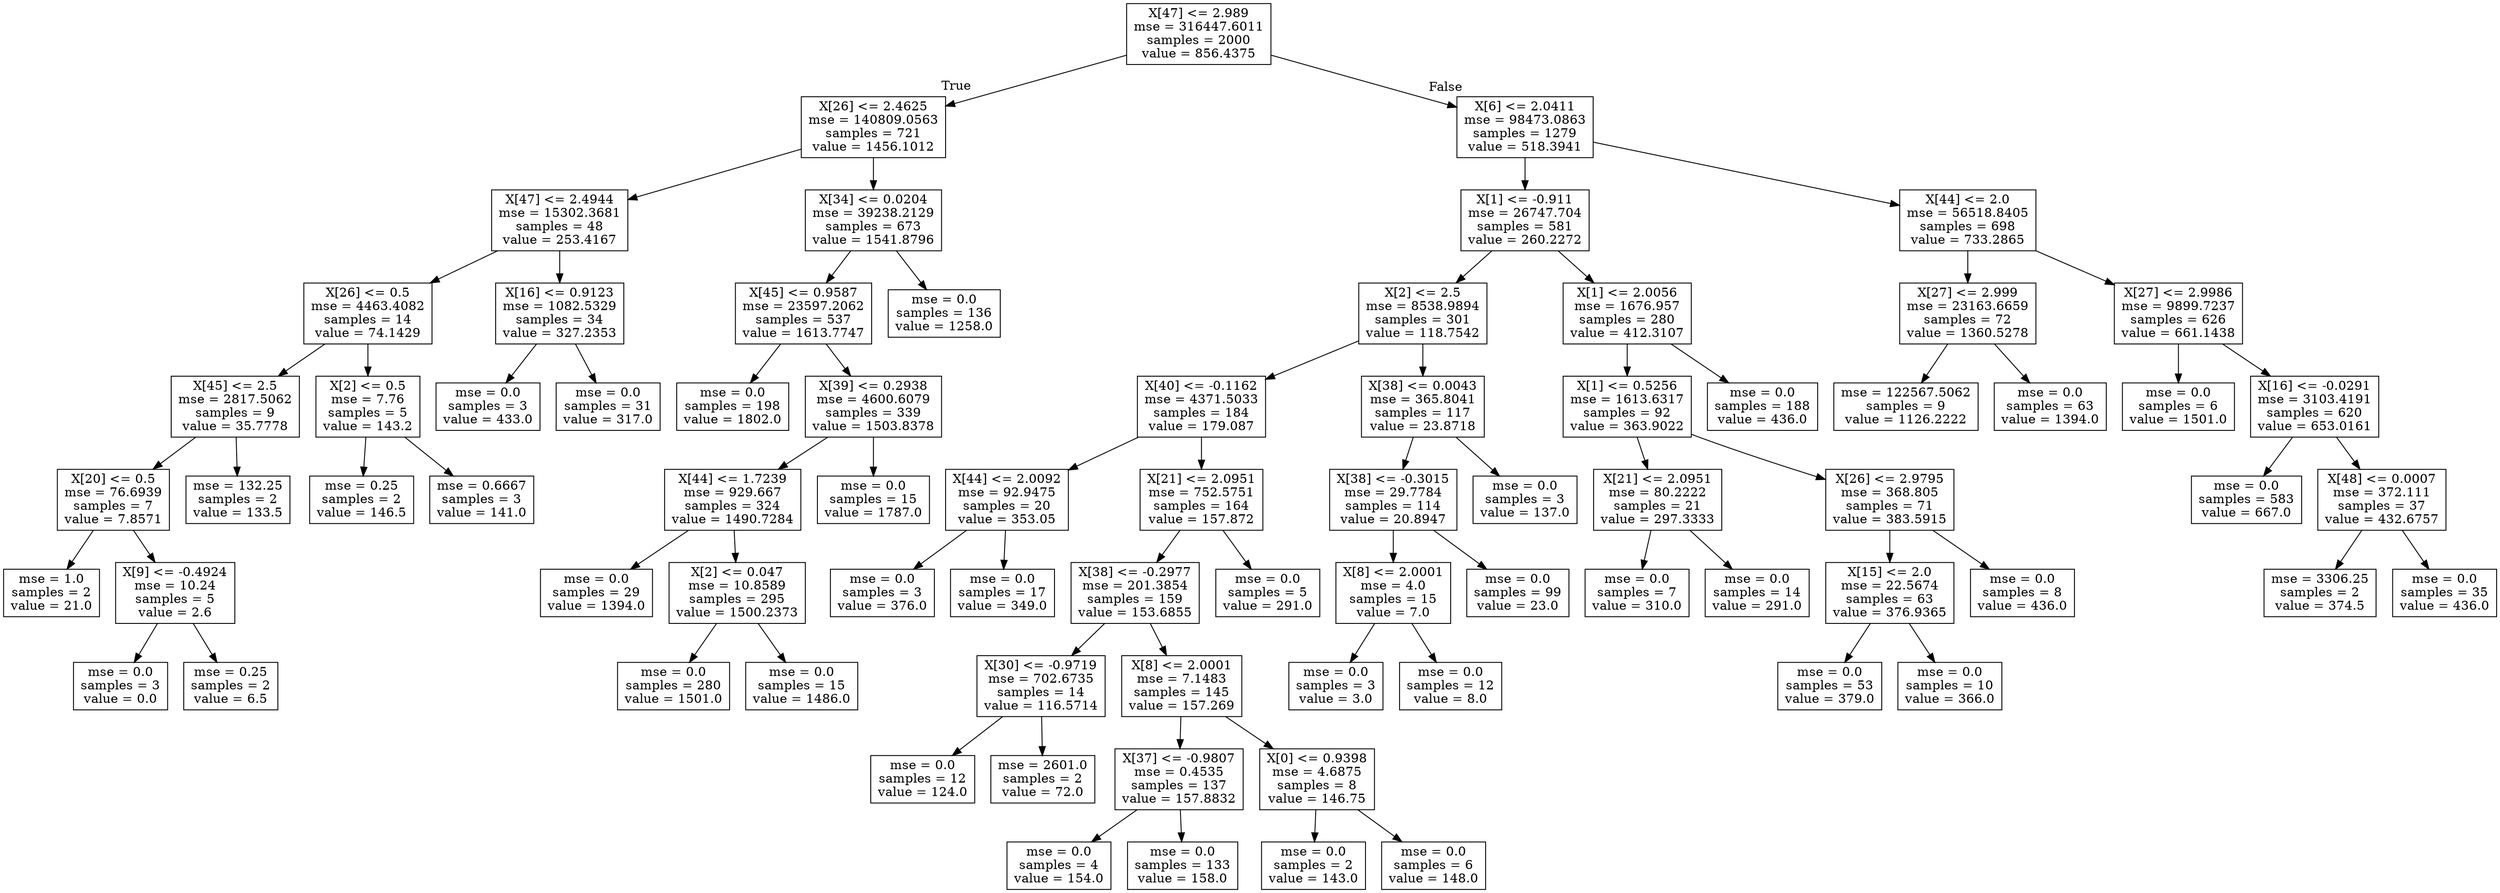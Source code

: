 digraph Tree {
node [shape=box] ;
0 [label="X[47] <= 2.989\nmse = 316447.6011\nsamples = 2000\nvalue = 856.4375"] ;
1 [label="X[26] <= 2.4625\nmse = 140809.0563\nsamples = 721\nvalue = 1456.1012"] ;
0 -> 1 [labeldistance=2.5, labelangle=45, headlabel="True"] ;
2 [label="X[47] <= 2.4944\nmse = 15302.3681\nsamples = 48\nvalue = 253.4167"] ;
1 -> 2 ;
3 [label="X[26] <= 0.5\nmse = 4463.4082\nsamples = 14\nvalue = 74.1429"] ;
2 -> 3 ;
4 [label="X[45] <= 2.5\nmse = 2817.5062\nsamples = 9\nvalue = 35.7778"] ;
3 -> 4 ;
5 [label="X[20] <= 0.5\nmse = 76.6939\nsamples = 7\nvalue = 7.8571"] ;
4 -> 5 ;
6 [label="mse = 1.0\nsamples = 2\nvalue = 21.0"] ;
5 -> 6 ;
7 [label="X[9] <= -0.4924\nmse = 10.24\nsamples = 5\nvalue = 2.6"] ;
5 -> 7 ;
8 [label="mse = 0.0\nsamples = 3\nvalue = 0.0"] ;
7 -> 8 ;
9 [label="mse = 0.25\nsamples = 2\nvalue = 6.5"] ;
7 -> 9 ;
10 [label="mse = 132.25\nsamples = 2\nvalue = 133.5"] ;
4 -> 10 ;
11 [label="X[2] <= 0.5\nmse = 7.76\nsamples = 5\nvalue = 143.2"] ;
3 -> 11 ;
12 [label="mse = 0.25\nsamples = 2\nvalue = 146.5"] ;
11 -> 12 ;
13 [label="mse = 0.6667\nsamples = 3\nvalue = 141.0"] ;
11 -> 13 ;
14 [label="X[16] <= 0.9123\nmse = 1082.5329\nsamples = 34\nvalue = 327.2353"] ;
2 -> 14 ;
15 [label="mse = 0.0\nsamples = 3\nvalue = 433.0"] ;
14 -> 15 ;
16 [label="mse = 0.0\nsamples = 31\nvalue = 317.0"] ;
14 -> 16 ;
17 [label="X[34] <= 0.0204\nmse = 39238.2129\nsamples = 673\nvalue = 1541.8796"] ;
1 -> 17 ;
18 [label="X[45] <= 0.9587\nmse = 23597.2062\nsamples = 537\nvalue = 1613.7747"] ;
17 -> 18 ;
19 [label="mse = 0.0\nsamples = 198\nvalue = 1802.0"] ;
18 -> 19 ;
20 [label="X[39] <= 0.2938\nmse = 4600.6079\nsamples = 339\nvalue = 1503.8378"] ;
18 -> 20 ;
21 [label="X[44] <= 1.7239\nmse = 929.667\nsamples = 324\nvalue = 1490.7284"] ;
20 -> 21 ;
22 [label="mse = 0.0\nsamples = 29\nvalue = 1394.0"] ;
21 -> 22 ;
23 [label="X[2] <= 0.047\nmse = 10.8589\nsamples = 295\nvalue = 1500.2373"] ;
21 -> 23 ;
24 [label="mse = 0.0\nsamples = 280\nvalue = 1501.0"] ;
23 -> 24 ;
25 [label="mse = 0.0\nsamples = 15\nvalue = 1486.0"] ;
23 -> 25 ;
26 [label="mse = 0.0\nsamples = 15\nvalue = 1787.0"] ;
20 -> 26 ;
27 [label="mse = 0.0\nsamples = 136\nvalue = 1258.0"] ;
17 -> 27 ;
28 [label="X[6] <= 2.0411\nmse = 98473.0863\nsamples = 1279\nvalue = 518.3941"] ;
0 -> 28 [labeldistance=2.5, labelangle=-45, headlabel="False"] ;
29 [label="X[1] <= -0.911\nmse = 26747.704\nsamples = 581\nvalue = 260.2272"] ;
28 -> 29 ;
30 [label="X[2] <= 2.5\nmse = 8538.9894\nsamples = 301\nvalue = 118.7542"] ;
29 -> 30 ;
31 [label="X[40] <= -0.1162\nmse = 4371.5033\nsamples = 184\nvalue = 179.087"] ;
30 -> 31 ;
32 [label="X[44] <= 2.0092\nmse = 92.9475\nsamples = 20\nvalue = 353.05"] ;
31 -> 32 ;
33 [label="mse = 0.0\nsamples = 3\nvalue = 376.0"] ;
32 -> 33 ;
34 [label="mse = 0.0\nsamples = 17\nvalue = 349.0"] ;
32 -> 34 ;
35 [label="X[21] <= 2.0951\nmse = 752.5751\nsamples = 164\nvalue = 157.872"] ;
31 -> 35 ;
36 [label="X[38] <= -0.2977\nmse = 201.3854\nsamples = 159\nvalue = 153.6855"] ;
35 -> 36 ;
37 [label="X[30] <= -0.9719\nmse = 702.6735\nsamples = 14\nvalue = 116.5714"] ;
36 -> 37 ;
38 [label="mse = 0.0\nsamples = 12\nvalue = 124.0"] ;
37 -> 38 ;
39 [label="mse = 2601.0\nsamples = 2\nvalue = 72.0"] ;
37 -> 39 ;
40 [label="X[8] <= 2.0001\nmse = 7.1483\nsamples = 145\nvalue = 157.269"] ;
36 -> 40 ;
41 [label="X[37] <= -0.9807\nmse = 0.4535\nsamples = 137\nvalue = 157.8832"] ;
40 -> 41 ;
42 [label="mse = 0.0\nsamples = 4\nvalue = 154.0"] ;
41 -> 42 ;
43 [label="mse = 0.0\nsamples = 133\nvalue = 158.0"] ;
41 -> 43 ;
44 [label="X[0] <= 0.9398\nmse = 4.6875\nsamples = 8\nvalue = 146.75"] ;
40 -> 44 ;
45 [label="mse = 0.0\nsamples = 2\nvalue = 143.0"] ;
44 -> 45 ;
46 [label="mse = 0.0\nsamples = 6\nvalue = 148.0"] ;
44 -> 46 ;
47 [label="mse = 0.0\nsamples = 5\nvalue = 291.0"] ;
35 -> 47 ;
48 [label="X[38] <= 0.0043\nmse = 365.8041\nsamples = 117\nvalue = 23.8718"] ;
30 -> 48 ;
49 [label="X[38] <= -0.3015\nmse = 29.7784\nsamples = 114\nvalue = 20.8947"] ;
48 -> 49 ;
50 [label="X[8] <= 2.0001\nmse = 4.0\nsamples = 15\nvalue = 7.0"] ;
49 -> 50 ;
51 [label="mse = 0.0\nsamples = 3\nvalue = 3.0"] ;
50 -> 51 ;
52 [label="mse = 0.0\nsamples = 12\nvalue = 8.0"] ;
50 -> 52 ;
53 [label="mse = 0.0\nsamples = 99\nvalue = 23.0"] ;
49 -> 53 ;
54 [label="mse = 0.0\nsamples = 3\nvalue = 137.0"] ;
48 -> 54 ;
55 [label="X[1] <= 2.0056\nmse = 1676.957\nsamples = 280\nvalue = 412.3107"] ;
29 -> 55 ;
56 [label="X[1] <= 0.5256\nmse = 1613.6317\nsamples = 92\nvalue = 363.9022"] ;
55 -> 56 ;
57 [label="X[21] <= 2.0951\nmse = 80.2222\nsamples = 21\nvalue = 297.3333"] ;
56 -> 57 ;
58 [label="mse = 0.0\nsamples = 7\nvalue = 310.0"] ;
57 -> 58 ;
59 [label="mse = 0.0\nsamples = 14\nvalue = 291.0"] ;
57 -> 59 ;
60 [label="X[26] <= 2.9795\nmse = 368.805\nsamples = 71\nvalue = 383.5915"] ;
56 -> 60 ;
61 [label="X[15] <= 2.0\nmse = 22.5674\nsamples = 63\nvalue = 376.9365"] ;
60 -> 61 ;
62 [label="mse = 0.0\nsamples = 53\nvalue = 379.0"] ;
61 -> 62 ;
63 [label="mse = 0.0\nsamples = 10\nvalue = 366.0"] ;
61 -> 63 ;
64 [label="mse = 0.0\nsamples = 8\nvalue = 436.0"] ;
60 -> 64 ;
65 [label="mse = 0.0\nsamples = 188\nvalue = 436.0"] ;
55 -> 65 ;
66 [label="X[44] <= 2.0\nmse = 56518.8405\nsamples = 698\nvalue = 733.2865"] ;
28 -> 66 ;
67 [label="X[27] <= 2.999\nmse = 23163.6659\nsamples = 72\nvalue = 1360.5278"] ;
66 -> 67 ;
68 [label="mse = 122567.5062\nsamples = 9\nvalue = 1126.2222"] ;
67 -> 68 ;
69 [label="mse = 0.0\nsamples = 63\nvalue = 1394.0"] ;
67 -> 69 ;
70 [label="X[27] <= 2.9986\nmse = 9899.7237\nsamples = 626\nvalue = 661.1438"] ;
66 -> 70 ;
71 [label="mse = 0.0\nsamples = 6\nvalue = 1501.0"] ;
70 -> 71 ;
72 [label="X[16] <= -0.0291\nmse = 3103.4191\nsamples = 620\nvalue = 653.0161"] ;
70 -> 72 ;
73 [label="mse = 0.0\nsamples = 583\nvalue = 667.0"] ;
72 -> 73 ;
74 [label="X[48] <= 0.0007\nmse = 372.111\nsamples = 37\nvalue = 432.6757"] ;
72 -> 74 ;
75 [label="mse = 3306.25\nsamples = 2\nvalue = 374.5"] ;
74 -> 75 ;
76 [label="mse = 0.0\nsamples = 35\nvalue = 436.0"] ;
74 -> 76 ;
}